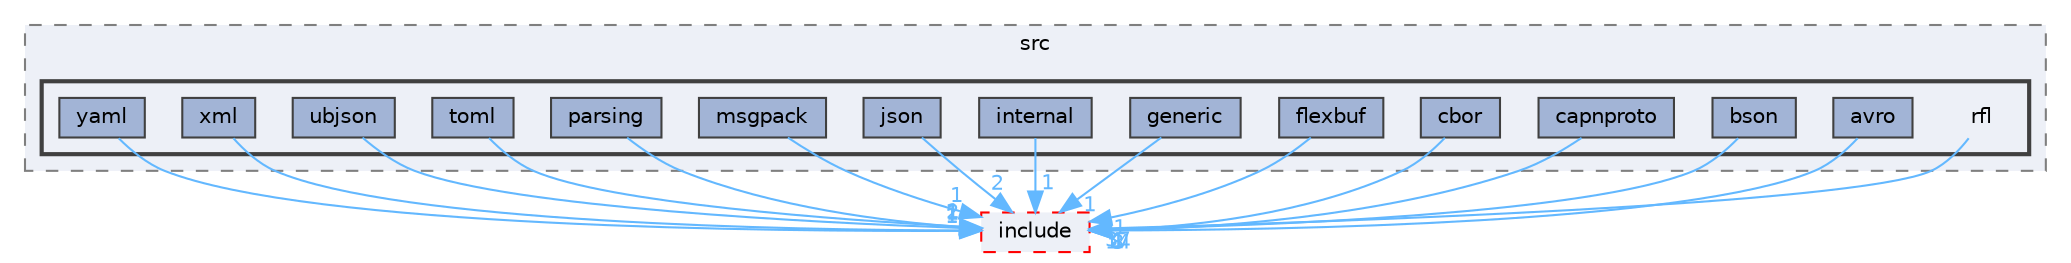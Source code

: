 digraph "external/reflect-cpp/src/rfl"
{
 // LATEX_PDF_SIZE
  bgcolor="transparent";
  edge [fontname=Helvetica,fontsize=10,labelfontname=Helvetica,labelfontsize=10];
  node [fontname=Helvetica,fontsize=10,shape=box,height=0.2,width=0.4];
  compound=true
  subgraph clusterdir_ef01ec61f5dae2bd3f3a89ac0de05a9c {
    graph [ bgcolor="#edf0f7", pencolor="grey50", label="src", fontname=Helvetica,fontsize=10 style="filled,dashed", URL="dir_ef01ec61f5dae2bd3f3a89ac0de05a9c.html",tooltip=""]
  subgraph clusterdir_b4343597247f4e6c17c01575f362c2a5 {
    graph [ bgcolor="#edf0f7", pencolor="grey25", label="", fontname=Helvetica,fontsize=10 style="filled,bold", URL="dir_b4343597247f4e6c17c01575f362c2a5.html",tooltip=""]
    dir_b4343597247f4e6c17c01575f362c2a5 [shape=plaintext, label="rfl"];
  dir_0f7fe81f69e5cccc9e63f14597c3829e [label="avro", fillcolor="#a2b4d6", color="grey25", style="filled", URL="dir_0f7fe81f69e5cccc9e63f14597c3829e.html",tooltip=""];
  dir_7fc592243d64f05606e955be4d81c0a5 [label="bson", fillcolor="#a2b4d6", color="grey25", style="filled", URL="dir_7fc592243d64f05606e955be4d81c0a5.html",tooltip=""];
  dir_ad104ef87b65f8eb93880fd60ebecce4 [label="capnproto", fillcolor="#a2b4d6", color="grey25", style="filled", URL="dir_ad104ef87b65f8eb93880fd60ebecce4.html",tooltip=""];
  dir_89ead4c55e63a80112fdbbe78dc43676 [label="cbor", fillcolor="#a2b4d6", color="grey25", style="filled", URL="dir_89ead4c55e63a80112fdbbe78dc43676.html",tooltip=""];
  dir_8d16d67c3ccfcd24e304e9731dac413b [label="flexbuf", fillcolor="#a2b4d6", color="grey25", style="filled", URL="dir_8d16d67c3ccfcd24e304e9731dac413b.html",tooltip=""];
  dir_d60e344f5948bf4e95fe7543afce6ed3 [label="generic", fillcolor="#a2b4d6", color="grey25", style="filled", URL="dir_d60e344f5948bf4e95fe7543afce6ed3.html",tooltip=""];
  dir_6a4d2425f4e722ad90ba85305b0d196a [label="internal", fillcolor="#a2b4d6", color="grey25", style="filled", URL="dir_6a4d2425f4e722ad90ba85305b0d196a.html",tooltip=""];
  dir_2bb70e175c812b3ef9bc7088df598dbc [label="json", fillcolor="#a2b4d6", color="grey25", style="filled", URL="dir_2bb70e175c812b3ef9bc7088df598dbc.html",tooltip=""];
  dir_949c777ce7e3f2df4f43f139af6b80f4 [label="msgpack", fillcolor="#a2b4d6", color="grey25", style="filled", URL="dir_949c777ce7e3f2df4f43f139af6b80f4.html",tooltip=""];
  dir_31feea54074aeeba37706a2e3832a66f [label="parsing", fillcolor="#a2b4d6", color="grey25", style="filled", URL="dir_31feea54074aeeba37706a2e3832a66f.html",tooltip=""];
  dir_f844ee2dafbabe5e15159e607633edf2 [label="toml", fillcolor="#a2b4d6", color="grey25", style="filled", URL="dir_f844ee2dafbabe5e15159e607633edf2.html",tooltip=""];
  dir_ffc0f5e050cd52994f05545be1e6988e [label="ubjson", fillcolor="#a2b4d6", color="grey25", style="filled", URL="dir_ffc0f5e050cd52994f05545be1e6988e.html",tooltip=""];
  dir_1d44b08d61783d68254d7c963dd49080 [label="xml", fillcolor="#a2b4d6", color="grey25", style="filled", URL="dir_1d44b08d61783d68254d7c963dd49080.html",tooltip=""];
  dir_24d691a2e6c6bc776043c80a9dac894d [label="yaml", fillcolor="#a2b4d6", color="grey25", style="filled", URL="dir_24d691a2e6c6bc776043c80a9dac894d.html",tooltip=""];
  }
  }
  dir_52db5b9842da2a9d3126408803d2a092 [label="include", fillcolor="#edf0f7", color="red", style="filled,dashed", URL="dir_52db5b9842da2a9d3126408803d2a092.html",tooltip=""];
  dir_b4343597247f4e6c17c01575f362c2a5->dir_52db5b9842da2a9d3126408803d2a092 [headlabel="37", labeldistance=1.5 headhref="dir_000611_000385.html" href="dir_000611_000385.html" color="steelblue1" fontcolor="steelblue1"];
  dir_0f7fe81f69e5cccc9e63f14597c3829e->dir_52db5b9842da2a9d3126408803d2a092 [headlabel="8", labeldistance=1.5 headhref="dir_000060_000385.html" href="dir_000060_000385.html" color="steelblue1" fontcolor="steelblue1"];
  dir_7fc592243d64f05606e955be4d81c0a5->dir_52db5b9842da2a9d3126408803d2a092 [headlabel="1", labeldistance=1.5 headhref="dir_000089_000385.html" href="dir_000089_000385.html" color="steelblue1" fontcolor="steelblue1"];
  dir_ad104ef87b65f8eb93880fd60ebecce4->dir_52db5b9842da2a9d3126408803d2a092 [headlabel="14", labeldistance=1.5 headhref="dir_000104_000385.html" href="dir_000104_000385.html" color="steelblue1" fontcolor="steelblue1"];
  dir_89ead4c55e63a80112fdbbe78dc43676->dir_52db5b9842da2a9d3126408803d2a092 [headlabel="1", labeldistance=1.5 headhref="dir_000109_000385.html" href="dir_000109_000385.html" color="steelblue1" fontcolor="steelblue1"];
  dir_8d16d67c3ccfcd24e304e9731dac413b->dir_52db5b9842da2a9d3126408803d2a092 [headlabel="1", labeldistance=1.5 headhref="dir_000320_000385.html" href="dir_000320_000385.html" color="steelblue1" fontcolor="steelblue1"];
  dir_d60e344f5948bf4e95fe7543afce6ed3->dir_52db5b9842da2a9d3126408803d2a092 [headlabel="1", labeldistance=1.5 headhref="dir_000345_000385.html" href="dir_000345_000385.html" color="steelblue1" fontcolor="steelblue1"];
  dir_6a4d2425f4e722ad90ba85305b0d196a->dir_52db5b9842da2a9d3126408803d2a092 [headlabel="1", labeldistance=1.5 headhref="dir_000410_000385.html" href="dir_000410_000385.html" color="steelblue1" fontcolor="steelblue1"];
  dir_2bb70e175c812b3ef9bc7088df598dbc->dir_52db5b9842da2a9d3126408803d2a092 [headlabel="2", labeldistance=1.5 headhref="dir_000434_000385.html" href="dir_000434_000385.html" color="steelblue1" fontcolor="steelblue1"];
  dir_949c777ce7e3f2df4f43f139af6b80f4->dir_52db5b9842da2a9d3126408803d2a092 [headlabel="1", labeldistance=1.5 headhref="dir_000506_000385.html" href="dir_000506_000385.html" color="steelblue1" fontcolor="steelblue1"];
  dir_31feea54074aeeba37706a2e3832a66f->dir_52db5b9842da2a9d3126408803d2a092 [headlabel="2", labeldistance=1.5 headhref="dir_000541_000385.html" href="dir_000541_000385.html" color="steelblue1" fontcolor="steelblue1"];
  dir_f844ee2dafbabe5e15159e607633edf2->dir_52db5b9842da2a9d3126408803d2a092 [headlabel="1", labeldistance=1.5 headhref="dir_000865_000385.html" href="dir_000865_000385.html" color="steelblue1" fontcolor="steelblue1"];
  dir_ffc0f5e050cd52994f05545be1e6988e->dir_52db5b9842da2a9d3126408803d2a092 [headlabel="1", labeldistance=1.5 headhref="dir_000880_000385.html" href="dir_000880_000385.html" color="steelblue1" fontcolor="steelblue1"];
  dir_1d44b08d61783d68254d7c963dd49080->dir_52db5b9842da2a9d3126408803d2a092 [headlabel="1", labeldistance=1.5 headhref="dir_000943_000385.html" href="dir_000943_000385.html" color="steelblue1" fontcolor="steelblue1"];
  dir_24d691a2e6c6bc776043c80a9dac894d->dir_52db5b9842da2a9d3126408803d2a092 [headlabel="1", labeldistance=1.5 headhref="dir_000947_000385.html" href="dir_000947_000385.html" color="steelblue1" fontcolor="steelblue1"];
}
